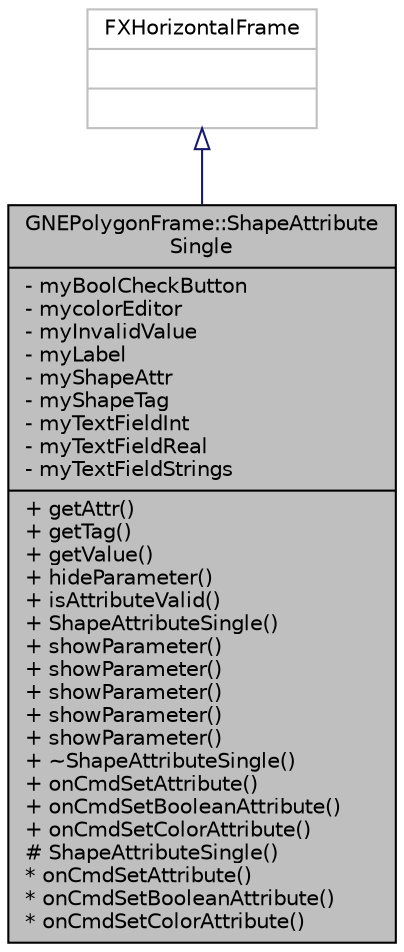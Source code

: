 digraph "GNEPolygonFrame::ShapeAttributeSingle"
{
  edge [fontname="Helvetica",fontsize="10",labelfontname="Helvetica",labelfontsize="10"];
  node [fontname="Helvetica",fontsize="10",shape=record];
  Node0 [label="{GNEPolygonFrame::ShapeAttribute\lSingle\n|- myBoolCheckButton\l- mycolorEditor\l- myInvalidValue\l- myLabel\l- myShapeAttr\l- myShapeTag\l- myTextFieldInt\l- myTextFieldReal\l- myTextFieldStrings\l|+ getAttr()\l+ getTag()\l+ getValue()\l+ hideParameter()\l+ isAttributeValid()\l+ ShapeAttributeSingle()\l+ showParameter()\l+ showParameter()\l+ showParameter()\l+ showParameter()\l+ showParameter()\l+ ~ShapeAttributeSingle()\l+ onCmdSetAttribute()\l+ onCmdSetBooleanAttribute()\l+ onCmdSetColorAttribute()\l# ShapeAttributeSingle()\l* onCmdSetAttribute()\l* onCmdSetBooleanAttribute()\l* onCmdSetColorAttribute()\l}",height=0.2,width=0.4,color="black", fillcolor="grey75", style="filled", fontcolor="black"];
  Node1 -> Node0 [dir="back",color="midnightblue",fontsize="10",style="solid",arrowtail="onormal",fontname="Helvetica"];
  Node1 [label="{FXHorizontalFrame\n||}",height=0.2,width=0.4,color="grey75", fillcolor="white", style="filled"];
}
